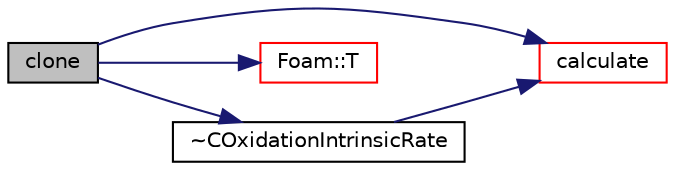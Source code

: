 digraph "clone"
{
  bgcolor="transparent";
  edge [fontname="Helvetica",fontsize="10",labelfontname="Helvetica",labelfontsize="10"];
  node [fontname="Helvetica",fontsize="10",shape=record];
  rankdir="LR";
  Node1 [label="clone",height=0.2,width=0.4,color="black", fillcolor="grey75", style="filled", fontcolor="black"];
  Node1 -> Node2 [color="midnightblue",fontsize="10",style="solid",fontname="Helvetica"];
  Node2 [label="calculate",height=0.2,width=0.4,color="red",URL="$a00431.html#ac3abbf197ea5002110eb4bc9cc7cee7f",tooltip="Update surface reactions. "];
  Node1 -> Node3 [color="midnightblue",fontsize="10",style="solid",fontname="Helvetica"];
  Node3 [label="Foam::T",height=0.2,width=0.4,color="red",URL="$a10979.html#ae57fda0abb14bb0944947c463c6e09d4"];
  Node1 -> Node4 [color="midnightblue",fontsize="10",style="solid",fontname="Helvetica"];
  Node4 [label="~COxidationIntrinsicRate",height=0.2,width=0.4,color="black",URL="$a00431.html#a71200caa73e7a14fe3166d66d20b4cae",tooltip="Destructor. "];
  Node4 -> Node2 [color="midnightblue",fontsize="10",style="solid",fontname="Helvetica"];
}
